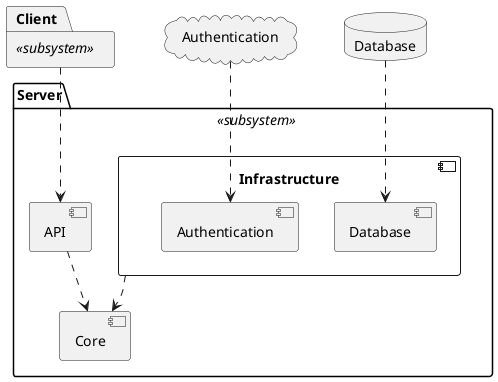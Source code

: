 @startuml

package "Client" <<subsystem>>
cloud Authentication
database Database

package "Server" <<subsystem>> {
    [Core]
    [API]
    component "Infrastructure" {
        [Database] as InfDb
        [Authentication] as InfAuth
    }
}

API ..> Core
Infrastructure ..> Core

Client ..> API
Authentication ..> InfAuth
Database ..> InfDb

@enduml
